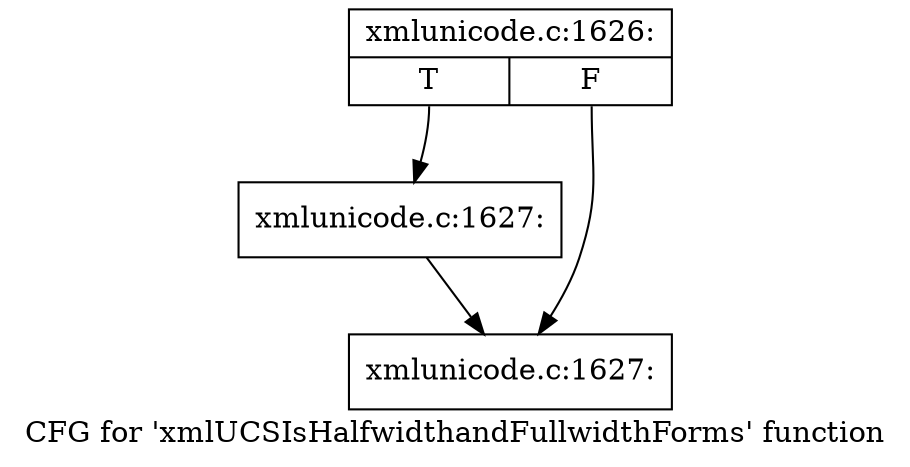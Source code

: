 digraph "CFG for 'xmlUCSIsHalfwidthandFullwidthForms' function" {
	label="CFG for 'xmlUCSIsHalfwidthandFullwidthForms' function";

	Node0x4e44860 [shape=record,label="{xmlunicode.c:1626:|{<s0>T|<s1>F}}"];
	Node0x4e44860:s0 -> Node0x4e44e20;
	Node0x4e44860:s1 -> Node0x4e44dd0;
	Node0x4e44e20 [shape=record,label="{xmlunicode.c:1627:}"];
	Node0x4e44e20 -> Node0x4e44dd0;
	Node0x4e44dd0 [shape=record,label="{xmlunicode.c:1627:}"];
}
